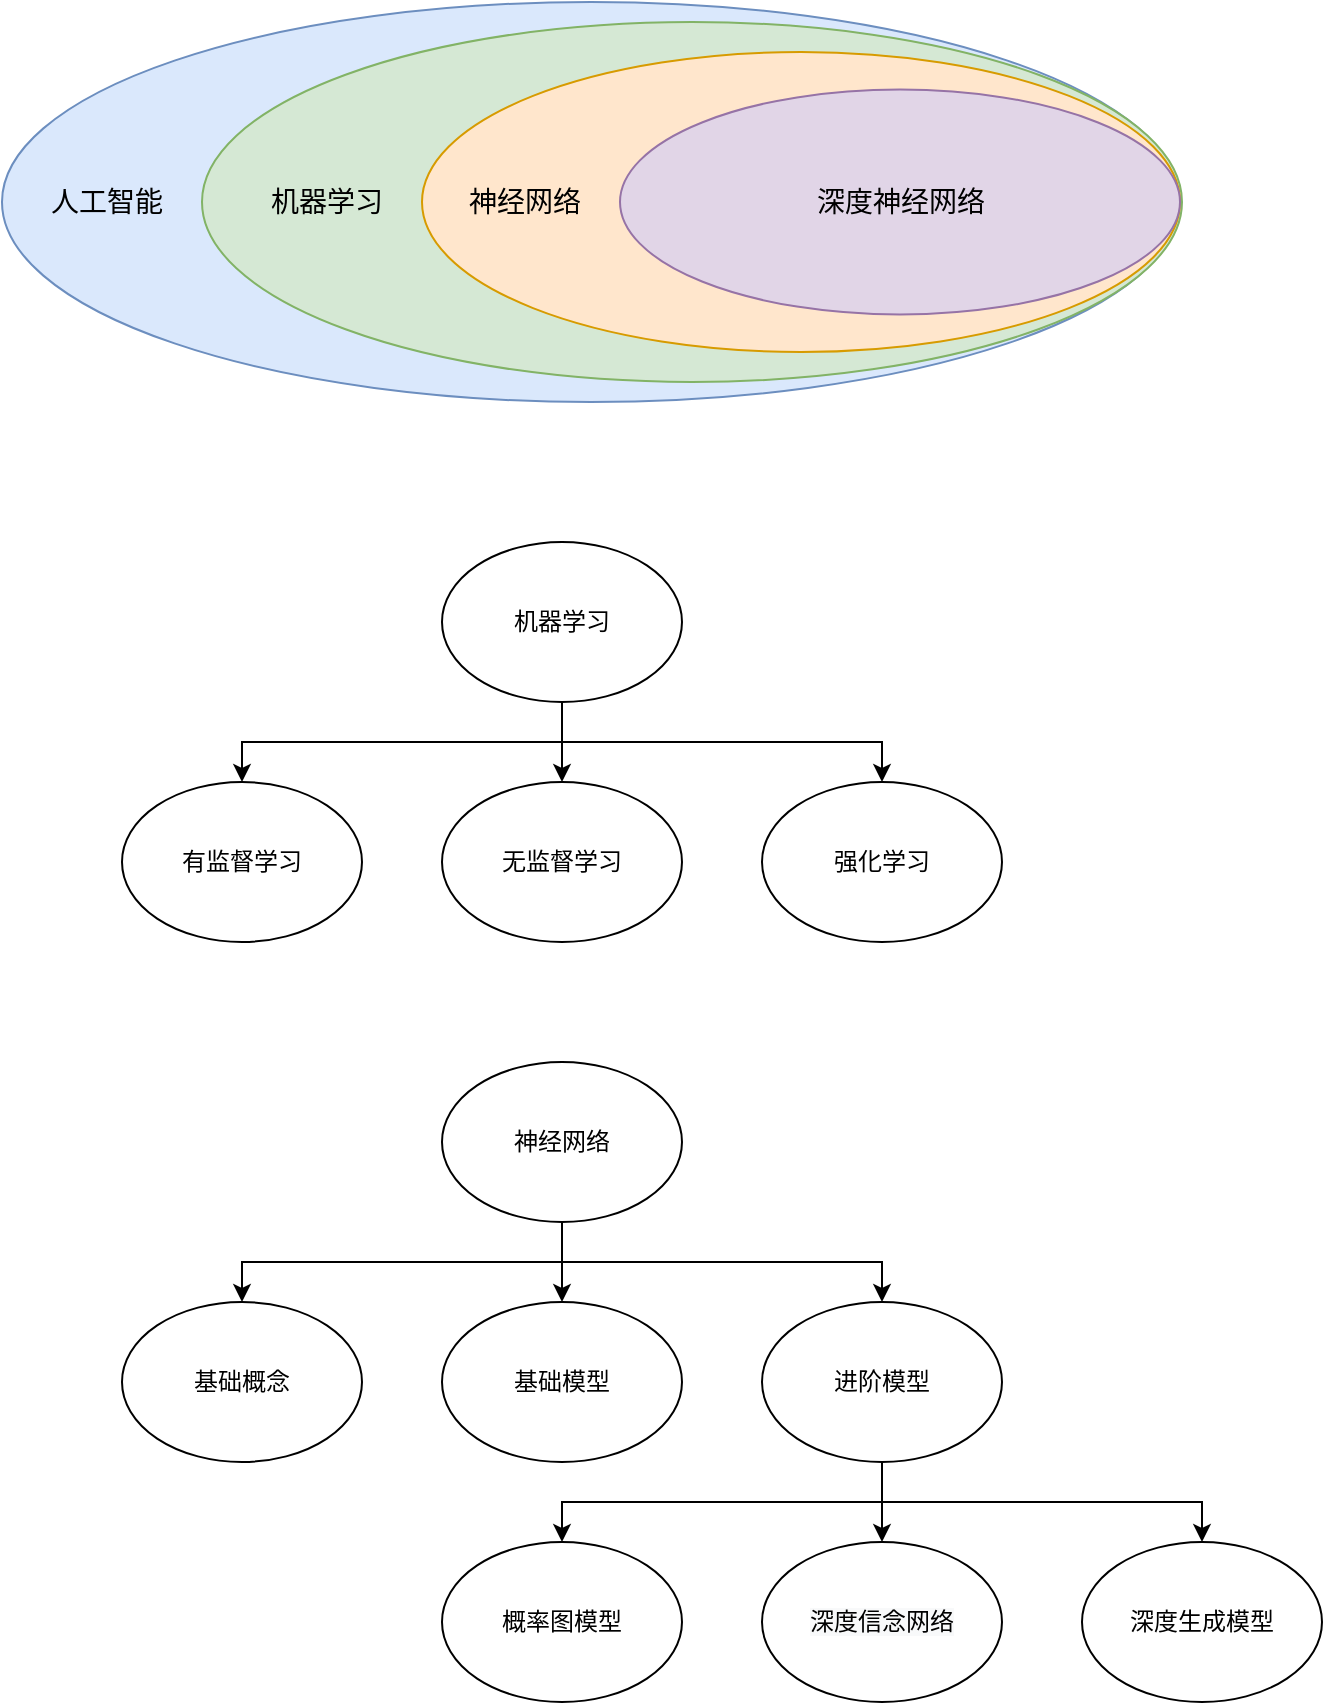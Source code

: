<mxfile version="20.2.5" type="github">
  <diagram id="-kwm4zXC5V6IKQWHQNKP" name="Page-1">
    <mxGraphModel dx="930" dy="450" grid="1" gridSize="10" guides="1" tooltips="1" connect="1" arrows="1" fold="1" page="1" pageScale="1" pageWidth="850" pageHeight="1100" math="0" shadow="0">
      <root>
        <mxCell id="0" />
        <mxCell id="1" parent="0" />
        <mxCell id="14TpTyOr0IPBeoI9CRgX-4" value="" style="ellipse;whiteSpace=wrap;html=1;fillColor=#dae8fc;strokeColor=#6c8ebf;" parent="1" vertex="1">
          <mxGeometry x="20" y="170" width="589" height="200" as="geometry" />
        </mxCell>
        <mxCell id="14TpTyOr0IPBeoI9CRgX-1" value="" style="ellipse;whiteSpace=wrap;html=1;fillColor=#d5e8d4;strokeColor=#82b366;" parent="1" vertex="1">
          <mxGeometry x="120" y="180" width="490" height="180" as="geometry" />
        </mxCell>
        <mxCell id="14TpTyOr0IPBeoI9CRgX-2" value="" style="ellipse;whiteSpace=wrap;html=1;fillColor=#ffe6cc;strokeColor=#d79b00;" parent="1" vertex="1">
          <mxGeometry x="230" y="195" width="379" height="150" as="geometry" />
        </mxCell>
        <mxCell id="14TpTyOr0IPBeoI9CRgX-3" value="" style="ellipse;whiteSpace=wrap;html=1;fillColor=#e1d5e7;strokeColor=#9673a6;" parent="1" vertex="1">
          <mxGeometry x="329" y="213.75" width="280" height="112.5" as="geometry" />
        </mxCell>
        <mxCell id="14TpTyOr0IPBeoI9CRgX-5" value="深度神经网络" style="text;html=1;strokeColor=none;fillColor=none;align=center;verticalAlign=middle;whiteSpace=wrap;rounded=0;fontSize=14;" parent="1" vertex="1">
          <mxGeometry x="421.5" y="255" width="95" height="30" as="geometry" />
        </mxCell>
        <mxCell id="14TpTyOr0IPBeoI9CRgX-6" value="人工智能" style="text;html=1;strokeColor=none;fillColor=none;align=center;verticalAlign=middle;whiteSpace=wrap;rounded=0;fontSize=14;" parent="1" vertex="1">
          <mxGeometry x="25" y="255" width="95" height="30" as="geometry" />
        </mxCell>
        <mxCell id="14TpTyOr0IPBeoI9CRgX-7" value="机器学习" style="text;html=1;strokeColor=none;fillColor=none;align=center;verticalAlign=middle;whiteSpace=wrap;rounded=0;fontSize=14;" parent="1" vertex="1">
          <mxGeometry x="135" y="255" width="95" height="30" as="geometry" />
        </mxCell>
        <mxCell id="14TpTyOr0IPBeoI9CRgX-8" value="神经网络" style="text;html=1;strokeColor=none;fillColor=none;align=center;verticalAlign=middle;whiteSpace=wrap;rounded=0;fontSize=14;" parent="1" vertex="1">
          <mxGeometry x="234" y="255" width="95" height="30" as="geometry" />
        </mxCell>
        <mxCell id="uSD6eX7qik3MyBaER6Iy-5" style="edgeStyle=orthogonalEdgeStyle;rounded=0;orthogonalLoop=1;jettySize=auto;html=1;exitX=0.5;exitY=1;exitDx=0;exitDy=0;" edge="1" parent="1" source="uSD6eX7qik3MyBaER6Iy-1" target="uSD6eX7qik3MyBaER6Iy-2">
          <mxGeometry relative="1" as="geometry" />
        </mxCell>
        <mxCell id="uSD6eX7qik3MyBaER6Iy-6" style="edgeStyle=orthogonalEdgeStyle;rounded=0;orthogonalLoop=1;jettySize=auto;html=1;exitX=0.5;exitY=1;exitDx=0;exitDy=0;entryX=0.5;entryY=0;entryDx=0;entryDy=0;" edge="1" parent="1" source="uSD6eX7qik3MyBaER6Iy-1" target="uSD6eX7qik3MyBaER6Iy-3">
          <mxGeometry relative="1" as="geometry" />
        </mxCell>
        <mxCell id="uSD6eX7qik3MyBaER6Iy-7" style="edgeStyle=orthogonalEdgeStyle;rounded=0;orthogonalLoop=1;jettySize=auto;html=1;exitX=0.5;exitY=1;exitDx=0;exitDy=0;entryX=0.5;entryY=0;entryDx=0;entryDy=0;" edge="1" parent="1" source="uSD6eX7qik3MyBaER6Iy-1" target="uSD6eX7qik3MyBaER6Iy-4">
          <mxGeometry relative="1" as="geometry" />
        </mxCell>
        <mxCell id="uSD6eX7qik3MyBaER6Iy-1" value="机器学习" style="ellipse;whiteSpace=wrap;html=1;" vertex="1" parent="1">
          <mxGeometry x="240" y="440" width="120" height="80" as="geometry" />
        </mxCell>
        <mxCell id="uSD6eX7qik3MyBaER6Iy-2" value="无监督学习" style="ellipse;whiteSpace=wrap;html=1;" vertex="1" parent="1">
          <mxGeometry x="240" y="560" width="120" height="80" as="geometry" />
        </mxCell>
        <mxCell id="uSD6eX7qik3MyBaER6Iy-3" value="有监督学习" style="ellipse;whiteSpace=wrap;html=1;" vertex="1" parent="1">
          <mxGeometry x="80" y="560" width="120" height="80" as="geometry" />
        </mxCell>
        <mxCell id="uSD6eX7qik3MyBaER6Iy-4" value="强化学习" style="ellipse;whiteSpace=wrap;html=1;" vertex="1" parent="1">
          <mxGeometry x="400" y="560" width="120" height="80" as="geometry" />
        </mxCell>
        <mxCell id="uSD6eX7qik3MyBaER6Iy-8" style="edgeStyle=orthogonalEdgeStyle;rounded=0;orthogonalLoop=1;jettySize=auto;html=1;exitX=0.5;exitY=1;exitDx=0;exitDy=0;" edge="1" parent="1" source="uSD6eX7qik3MyBaER6Iy-11" target="uSD6eX7qik3MyBaER6Iy-12">
          <mxGeometry relative="1" as="geometry" />
        </mxCell>
        <mxCell id="uSD6eX7qik3MyBaER6Iy-9" style="edgeStyle=orthogonalEdgeStyle;rounded=0;orthogonalLoop=1;jettySize=auto;html=1;exitX=0.5;exitY=1;exitDx=0;exitDy=0;entryX=0.5;entryY=0;entryDx=0;entryDy=0;" edge="1" parent="1" source="uSD6eX7qik3MyBaER6Iy-11" target="uSD6eX7qik3MyBaER6Iy-13">
          <mxGeometry relative="1" as="geometry" />
        </mxCell>
        <mxCell id="uSD6eX7qik3MyBaER6Iy-10" style="edgeStyle=orthogonalEdgeStyle;rounded=0;orthogonalLoop=1;jettySize=auto;html=1;exitX=0.5;exitY=1;exitDx=0;exitDy=0;entryX=0.5;entryY=0;entryDx=0;entryDy=0;" edge="1" parent="1" source="uSD6eX7qik3MyBaER6Iy-11" target="uSD6eX7qik3MyBaER6Iy-14">
          <mxGeometry relative="1" as="geometry" />
        </mxCell>
        <mxCell id="uSD6eX7qik3MyBaER6Iy-11" value="神经网络" style="ellipse;whiteSpace=wrap;html=1;" vertex="1" parent="1">
          <mxGeometry x="240" y="700" width="120" height="80" as="geometry" />
        </mxCell>
        <mxCell id="uSD6eX7qik3MyBaER6Iy-12" value="基础模型" style="ellipse;whiteSpace=wrap;html=1;" vertex="1" parent="1">
          <mxGeometry x="240" y="820" width="120" height="80" as="geometry" />
        </mxCell>
        <mxCell id="uSD6eX7qik3MyBaER6Iy-13" value="基础概念" style="ellipse;whiteSpace=wrap;html=1;" vertex="1" parent="1">
          <mxGeometry x="80" y="820" width="120" height="80" as="geometry" />
        </mxCell>
        <mxCell id="uSD6eX7qik3MyBaER6Iy-18" style="edgeStyle=orthogonalEdgeStyle;rounded=0;orthogonalLoop=1;jettySize=auto;html=1;exitX=0.5;exitY=1;exitDx=0;exitDy=0;entryX=0.5;entryY=0;entryDx=0;entryDy=0;" edge="1" parent="1" source="uSD6eX7qik3MyBaER6Iy-14" target="uSD6eX7qik3MyBaER6Iy-15">
          <mxGeometry relative="1" as="geometry" />
        </mxCell>
        <mxCell id="uSD6eX7qik3MyBaER6Iy-19" style="edgeStyle=orthogonalEdgeStyle;rounded=0;orthogonalLoop=1;jettySize=auto;html=1;exitX=0.5;exitY=1;exitDx=0;exitDy=0;entryX=0.5;entryY=0;entryDx=0;entryDy=0;" edge="1" parent="1" source="uSD6eX7qik3MyBaER6Iy-14" target="uSD6eX7qik3MyBaER6Iy-16">
          <mxGeometry relative="1" as="geometry" />
        </mxCell>
        <mxCell id="uSD6eX7qik3MyBaER6Iy-20" style="edgeStyle=orthogonalEdgeStyle;rounded=0;orthogonalLoop=1;jettySize=auto;html=1;exitX=0.5;exitY=1;exitDx=0;exitDy=0;entryX=0.5;entryY=0;entryDx=0;entryDy=0;" edge="1" parent="1" source="uSD6eX7qik3MyBaER6Iy-14" target="uSD6eX7qik3MyBaER6Iy-17">
          <mxGeometry relative="1" as="geometry" />
        </mxCell>
        <mxCell id="uSD6eX7qik3MyBaER6Iy-14" value="进阶模型" style="ellipse;whiteSpace=wrap;html=1;" vertex="1" parent="1">
          <mxGeometry x="400" y="820" width="120" height="80" as="geometry" />
        </mxCell>
        <mxCell id="uSD6eX7qik3MyBaER6Iy-15" value="&lt;meta charset=&quot;utf-8&quot;&gt;&lt;span style=&quot;color: rgb(0, 0, 0); font-family: Helvetica; font-size: 12px; font-style: normal; font-variant-ligatures: normal; font-variant-caps: normal; font-weight: 400; letter-spacing: normal; orphans: 2; text-align: center; text-indent: 0px; text-transform: none; widows: 2; word-spacing: 0px; -webkit-text-stroke-width: 0px; background-color: rgb(248, 249, 250); text-decoration-thickness: initial; text-decoration-style: initial; text-decoration-color: initial; float: none; display: inline !important;&quot;&gt;深度信念网络&lt;/span&gt;" style="ellipse;whiteSpace=wrap;html=1;" vertex="1" parent="1">
          <mxGeometry x="400" y="940" width="120" height="80" as="geometry" />
        </mxCell>
        <mxCell id="uSD6eX7qik3MyBaER6Iy-16" value="概率图模型" style="ellipse;whiteSpace=wrap;html=1;" vertex="1" parent="1">
          <mxGeometry x="240" y="940" width="120" height="80" as="geometry" />
        </mxCell>
        <mxCell id="uSD6eX7qik3MyBaER6Iy-17" value="深度生成模型" style="ellipse;whiteSpace=wrap;html=1;" vertex="1" parent="1">
          <mxGeometry x="560" y="940" width="120" height="80" as="geometry" />
        </mxCell>
      </root>
    </mxGraphModel>
  </diagram>
</mxfile>
